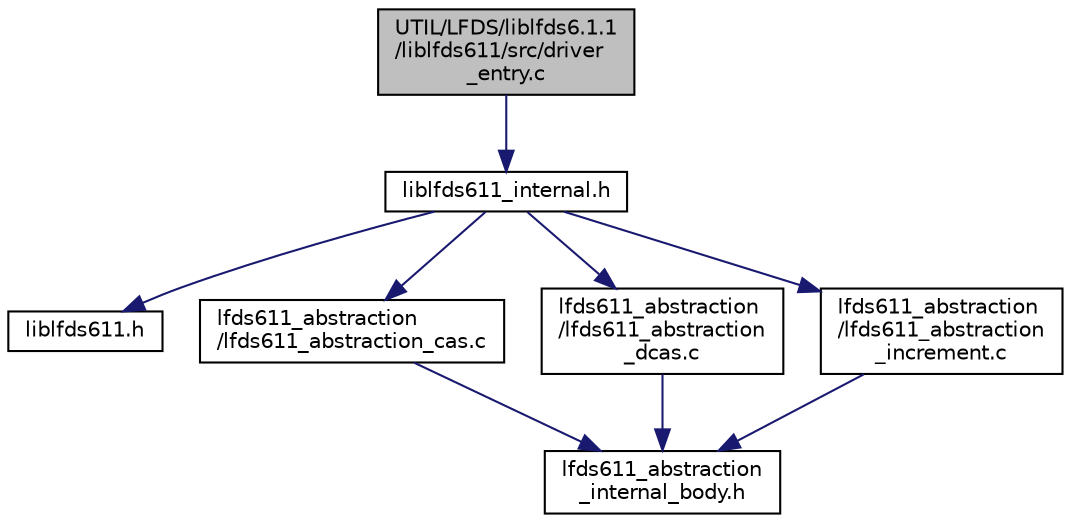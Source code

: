 digraph "UTIL/LFDS/liblfds6.1.1/liblfds611/src/driver_entry.c"
{
 // LATEX_PDF_SIZE
  edge [fontname="Helvetica",fontsize="10",labelfontname="Helvetica",labelfontsize="10"];
  node [fontname="Helvetica",fontsize="10",shape=record];
  Node1 [label="UTIL/LFDS/liblfds6.1.1\l/liblfds611/src/driver\l_entry.c",height=0.2,width=0.4,color="black", fillcolor="grey75", style="filled", fontcolor="black",tooltip=" "];
  Node1 -> Node2 [color="midnightblue",fontsize="10",style="solid",fontname="Helvetica"];
  Node2 [label="liblfds611_internal.h",height=0.2,width=0.4,color="black", fillcolor="white", style="filled",URL="$liblfds611__internal_8h.html",tooltip=" "];
  Node2 -> Node3 [color="midnightblue",fontsize="10",style="solid",fontname="Helvetica"];
  Node3 [label="liblfds611.h",height=0.2,width=0.4,color="black", fillcolor="white", style="filled",URL="$liblfds611_8h.html",tooltip=" "];
  Node2 -> Node4 [color="midnightblue",fontsize="10",style="solid",fontname="Helvetica"];
  Node4 [label="lfds611_abstraction\l/lfds611_abstraction_cas.c",height=0.2,width=0.4,color="black", fillcolor="white", style="filled",URL="$lfds611__abstraction__cas_8c.html",tooltip=" "];
  Node4 -> Node5 [color="midnightblue",fontsize="10",style="solid",fontname="Helvetica"];
  Node5 [label="lfds611_abstraction\l_internal_body.h",height=0.2,width=0.4,color="black", fillcolor="white", style="filled",URL="$lfds611__abstraction__internal__body_8h.html",tooltip=" "];
  Node2 -> Node6 [color="midnightblue",fontsize="10",style="solid",fontname="Helvetica"];
  Node6 [label="lfds611_abstraction\l/lfds611_abstraction\l_dcas.c",height=0.2,width=0.4,color="black", fillcolor="white", style="filled",URL="$lfds611__abstraction__dcas_8c.html",tooltip=" "];
  Node6 -> Node5 [color="midnightblue",fontsize="10",style="solid",fontname="Helvetica"];
  Node2 -> Node7 [color="midnightblue",fontsize="10",style="solid",fontname="Helvetica"];
  Node7 [label="lfds611_abstraction\l/lfds611_abstraction\l_increment.c",height=0.2,width=0.4,color="black", fillcolor="white", style="filled",URL="$lfds611__abstraction__increment_8c.html",tooltip=" "];
  Node7 -> Node5 [color="midnightblue",fontsize="10",style="solid",fontname="Helvetica"];
}
